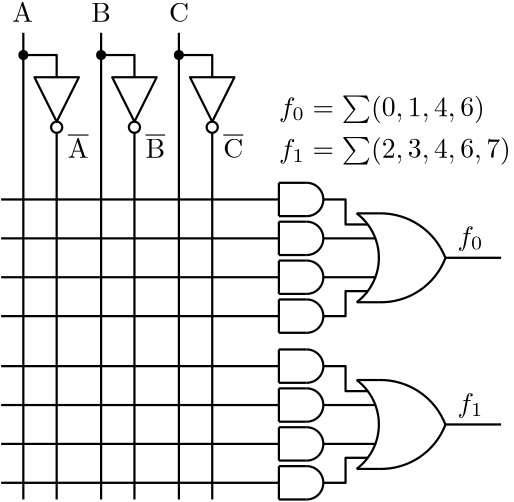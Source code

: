 <?xml version="1.0"?>
<!DOCTYPE ipe SYSTEM "ipe.dtd">
<ipe version="70206" creator="Ipe 7.2.10">
<info created="D:20190815000351" modified="D:20200329211122"/>
<ipestyle name="basic">
<symbol name="arrow/arc(spx)">
<path stroke="sym-stroke" fill="sym-stroke" pen="sym-pen">
0 0 m
-1 0.333 l
-1 -0.333 l
h
</path>
</symbol>
<symbol name="arrow/farc(spx)">
<path stroke="sym-stroke" fill="white" pen="sym-pen">
0 0 m
-1 0.333 l
-1 -0.333 l
h
</path>
</symbol>
<symbol name="arrow/ptarc(spx)">
<path stroke="sym-stroke" fill="sym-stroke" pen="sym-pen">
0 0 m
-1 0.333 l
-0.8 0 l
-1 -0.333 l
h
</path>
</symbol>
<symbol name="arrow/fptarc(spx)">
<path stroke="sym-stroke" fill="white" pen="sym-pen">
0 0 m
-1 0.333 l
-0.8 0 l
-1 -0.333 l
h
</path>
</symbol>
<symbol name="mark/circle(sx)" transformations="translations">
<path fill="sym-stroke">
0.6 0 0 0.6 0 0 e
0.4 0 0 0.4 0 0 e
</path>
</symbol>
<symbol name="mark/disk(sx)" transformations="translations">
<path fill="sym-stroke">
0.6 0 0 0.6 0 0 e
</path>
</symbol>
<symbol name="mark/fdisk(sfx)" transformations="translations">
<group>
<path fill="sym-fill">
0.5 0 0 0.5 0 0 e
</path>
<path fill="sym-stroke" fillrule="eofill">
0.6 0 0 0.6 0 0 e
0.4 0 0 0.4 0 0 e
</path>
</group>
</symbol>
<symbol name="mark/box(sx)" transformations="translations">
<path fill="sym-stroke" fillrule="eofill">
-0.6 -0.6 m
0.6 -0.6 l
0.6 0.6 l
-0.6 0.6 l
h
-0.4 -0.4 m
0.4 -0.4 l
0.4 0.4 l
-0.4 0.4 l
h
</path>
</symbol>
<symbol name="mark/square(sx)" transformations="translations">
<path fill="sym-stroke">
-0.6 -0.6 m
0.6 -0.6 l
0.6 0.6 l
-0.6 0.6 l
h
</path>
</symbol>
<symbol name="mark/fsquare(sfx)" transformations="translations">
<group>
<path fill="sym-fill">
-0.5 -0.5 m
0.5 -0.5 l
0.5 0.5 l
-0.5 0.5 l
h
</path>
<path fill="sym-stroke" fillrule="eofill">
-0.6 -0.6 m
0.6 -0.6 l
0.6 0.6 l
-0.6 0.6 l
h
-0.4 -0.4 m
0.4 -0.4 l
0.4 0.4 l
-0.4 0.4 l
h
</path>
</group>
</symbol>
<symbol name="mark/cross(sx)" transformations="translations">
<group>
<path fill="sym-stroke">
-0.43 -0.57 m
0.57 0.43 l
0.43 0.57 l
-0.57 -0.43 l
h
</path>
<path fill="sym-stroke">
-0.43 0.57 m
0.57 -0.43 l
0.43 -0.57 l
-0.57 0.43 l
h
</path>
</group>
</symbol>
<symbol name="arrow/fnormal(spx)">
<path stroke="sym-stroke" fill="white" pen="sym-pen">
0 0 m
-1 0.333 l
-1 -0.333 l
h
</path>
</symbol>
<symbol name="arrow/pointed(spx)">
<path stroke="sym-stroke" fill="sym-stroke" pen="sym-pen">
0 0 m
-1 0.333 l
-0.8 0 l
-1 -0.333 l
h
</path>
</symbol>
<symbol name="arrow/fpointed(spx)">
<path stroke="sym-stroke" fill="white" pen="sym-pen">
0 0 m
-1 0.333 l
-0.8 0 l
-1 -0.333 l
h
</path>
</symbol>
<symbol name="arrow/linear(spx)">
<path stroke="sym-stroke" pen="sym-pen">
-1 0.333 m
0 0 l
-1 -0.333 l
</path>
</symbol>
<symbol name="arrow/fdouble(spx)">
<path stroke="sym-stroke" fill="white" pen="sym-pen">
0 0 m
-1 0.333 l
-1 -0.333 l
h
-1 0 m
-2 0.333 l
-2 -0.333 l
h
</path>
</symbol>
<symbol name="arrow/double(spx)">
<path stroke="sym-stroke" fill="sym-stroke" pen="sym-pen">
0 0 m
-1 0.333 l
-1 -0.333 l
h
-1 0 m
-2 0.333 l
-2 -0.333 l
h
</path>
</symbol>
<pen name="heavier" value="0.8"/>
<pen name="fat" value="1.2"/>
<pen name="ultrafat" value="2"/>
<symbolsize name="large" value="5"/>
<symbolsize name="small" value="2"/>
<symbolsize name="tiny" value="1.1"/>
<arrowsize name="large" value="10"/>
<arrowsize name="small" value="5"/>
<arrowsize name="tiny" value="3"/>
<color name="red1" value="1 0 0"/>
<color name="red2" value="0.933 0 0"/>
<color name="red3" value="0.804 0 0"/>
<color name="red4" value="0.545 0 0"/>
<color name="green1" value="0 1 0"/>
<color name="green2" value="0 0.933 0"/>
<color name="green3" value="0 0.804 0"/>
<color name="green4" value="0 0.545 0"/>
<color name="green" value="0 1 0"/>
<color name="blue1" value="0 0 1"/>
<color name="blue2" value="0 0 0.933"/>
<color name="blue3" value="0 0 0.804"/>
<color name="blue4" value="0 0 0.545"/>
<color name="yellow" value="1 1 0"/>
<color name="orange" value="1 0.647 0"/>
<color name="gold" value="1 0.843 0"/>
<color name="purple" value="0.627 0.125 0.941"/>
<color name="gray" value="0.745"/>
<color name="brown" value="0.647 0.165 0.165"/>
<color name="navy" value="0 0 0.502"/>
<color name="pink" value="1 0.753 0.796"/>
<color name="seagreen" value="0.18 0.545 0.341"/>
<color name="turquoise" value="0.251 0.878 0.816"/>
<color name="violet" value="0.933 0.51 0.933"/>
<color name="darkblue" value="0 0 0.545"/>
<color name="darkcyan" value="0 0.545 0.545"/>
<color name="darkgray" value="0.663"/>
<color name="darkgreen" value="0 0.392 0"/>
<color name="darkmagenta" value="0.545 0 0.545"/>
<color name="darkorange" value="1 0.549 0"/>
<color name="darkred" value="0.545 0 0"/>
<color name="lightblue" value="0.678 0.847 0.902"/>
<color name="lightcyan" value="0.878 1 1"/>
<color name="lightgray" value="0.827"/>
<color name="lightgreen" value="0.565 0.933 0.565"/>
<color name="lightyellow" value="1 1 0.878"/>
<dashstyle name="dashed1" value="[1] 0"/>
<dashstyle name="dashed2" value="[2] 0"/>
<dashstyle name="dashed3" value="[4] 0"/>
<dashstyle name="dotted1" value="[1 1] 0"/>
<dashstyle name="dotted2" value="[1 2] 0"/>
<dashstyle name="dotted3" value="[1 3] 0"/>
<dashstyle name="dash dotted" value="[4 2 1 2] 0"/>
<dashstyle name="dash dot dotted" value="[4 2 1 2 1 2] 0"/>
<textsize name="large" value="\large"/>
<textsize name="small" value="\small"/>
<textsize name="tiny" value="\tiny"/>
<textsize name="Large" value="\Large"/>
<textsize name="LARGE" value="\LARGE"/>
<textsize name="huge" value="\huge"/>
<textsize name="Huge" value="\Huge"/>
<textsize name="footnote" value="\footnotesize"/>
<textstyle name="center" begin="\begin{center}" end="\end{center}"/>
<textstyle name="itemize" begin="\begin{itemize}" end="\end{itemize}"/>
<textstyle name="item" begin="\begin{itemize}\item{}" end="\end{itemize}"/>
<gridsize name="1 pts" value="1"/>
<gridsize name="2 pts" value="2"/>
<gridsize name="4 pts" value="4"/>
<gridsize name="8 pts (~3 mm)" value="8"/>
<gridsize name="16 pts (~6 mm)" value="16"/>
<gridsize name="32 pts (~12 mm)" value="32"/>
<gridsize name="10 pts (~3.5 mm)" value="10"/>
<gridsize name="20 pts (~7 mm)" value="20"/>
<gridsize name="14 pts (~5 mm)" value="14"/>
<gridsize name="28 pts (~10 mm)" value="28"/>
<gridsize name="56 pts (~20 mm)" value="56"/>
<anglesize name="90 deg" value="90"/>
<anglesize name="60 deg" value="60"/>
<anglesize name="45 deg" value="45"/>
<anglesize name="30 deg" value="30"/>
<anglesize name="22.5 deg" value="22.5"/>
<opacity name="10%" value="0.1"/>
<opacity name="30%" value="0.3"/>
<opacity name="50%" value="0.5"/>
<opacity name="75%" value="0.75"/>
<layout paper="500 300" origin="0 0" frame="500 300"/>
<tiling name="falling" angle="-60" step="4" width="1"/>
<tiling name="rising" angle="30" step="4" width="1"/>
</ipestyle>
<page>
<layer name="alpha"/>
<view layers="alpha" active="alpha"/>
<path layer="alpha" matrix="1 0 0 1 -108 -98" stroke="black" pen="heavier">
112 208 m
212 208 l
</path>
<path matrix="1 0 0 1 -108 -100" stroke="black" pen="heavier">
112 168 m
212 168 l
</path>
<path matrix="1 0 0 1 0 -48" stroke="black" pen="heavier">
164 137 m
184 137 l
</path>
<text matrix="1 0 0 1 -8 -114" transformations="translations" pos="16 288" stroke="black" type="label" width="7.472" height="6.808" depth="0" valign="baseline">A</text>
<text matrix="1 0 0 1 4.4715 -114" transformations="translations" pos="32 288" stroke="black" type="label" width="7.057" height="6.808" depth="0" valign="baseline">B</text>
<text matrix="1 0 0 1 16.4025 -114" transformations="translations" pos="48 288" stroke="black" type="label" width="7.195" height="6.808" depth="0" valign="baseline">C</text>
<text matrix="1 0 0 1 12 -163" transformations="translations" pos="16 288" stroke="black" type="label" width="7.472" height="8.8" depth="0" valign="baseline" style="math">\mathrm{\overline{A}}</text>
<text matrix="1 0 0 1 40 -163" transformations="translations" pos="16 288" stroke="black" type="label" width="7.057" height="8.8" depth="0" valign="baseline" style="math">\mathrm{\overline{B}}</text>
<text matrix="1 0 0 1 68 -163" transformations="translations" pos="16 288" stroke="black" type="label" width="7.195" height="8.8" depth="0" valign="baseline" style="math">\mathrm{\overline{C}}</text>
<path matrix="0 -1 1 0 -120 266" stroke="black" pen="heavier">
112 208 m
112 192 l
128 200 l
h
</path>
<path matrix="0 -1 1 0 -168 311" stroke="black" pen="heavier">
2 0 0 2 175 248 e
</path>
<path matrix="0 -1 1 0 -148 266" stroke="black" pen="heavier">
112 208 m
112 192 l
128 200 l
h
</path>
<path matrix="0 -1 1 0 -196 311" stroke="black" pen="heavier">
2 0 0 2 175 248 e
</path>
<path matrix="0 -1 1 0 -176 266" stroke="black" pen="heavier">
112 208 m
112 192 l
128 200 l
h
</path>
<path matrix="0 -1 1 0 -224 311" stroke="black" pen="heavier">
2 0 0 2 175 248 e
</path>
<path matrix="1 0 0 1 0 -48" stroke="black" pen="heavier">
12 218 m
12 50 l
</path>
<path matrix="1 0 0 1 0 -48" stroke="black" pen="heavier">
40 218 m
40 50 l
</path>
<path matrix="1 0 0 1 0 -48" stroke="black" pen="heavier">
68 218 m
68 50 l
</path>
<use matrix="1 0 0 1 -108 -98" name="mark/disk(sx)" pos="120 260" size="normal" stroke="black"/>
<use matrix="1 0 0 1 -108 -98" name="mark/disk(sx)" pos="148 260" size="normal" stroke="black"/>
<use matrix="1 0 0 1 -108 -98" name="mark/disk(sx)" pos="176 260" size="normal" stroke="black"/>
<path matrix="1 0 0 1 -108 -98" stroke="black" pen="heavier">
120 260 m
132 260 l
132 252 l
</path>
<path matrix="1 0 0 1 -80 -98" stroke="black" pen="heavier">
120 260 m
132 260 l
132 252 l
</path>
<path matrix="1 0 0 1 -52 -98" stroke="black" pen="heavier">
120 260 m
132 260 l
132 252 l
</path>
<path matrix="1 0 0 1 0 -48" stroke="black" pen="heavier">
24 182 m
24 50 l
</path>
<path matrix="1 0 0 1 0 -48" stroke="black" pen="heavier">
52 182 m
52 50 l
</path>
<path matrix="1 0 0 1 0 -48" stroke="black" pen="heavier">
80 182 m
80 50 l
</path>
<text matrix="1 0 0 1 -85.6735 44.502" transformations="translations" pos="254 49" stroke="black" type="label" width="9.347" height="6.926" depth="1.93" valign="baseline" style="math">f_0</text>
<text matrix="1 0 0 1 -85.6735 -15.498" transformations="translations" pos="254 49" stroke="black" type="label" width="9.347" height="6.926" depth="1.93" valign="baseline" style="math">f_1</text>
<text matrix="1 0 0 1 -37 -85" transformations="translations" pos="141 225" stroke="black" type="label" width="74.104" height="7.473" depth="2.49" valign="baseline" style="math">f_{0}=\sum(0,1,4,6)</text>
<text matrix="1 0 0 1 -37 -100" transformations="translations" pos="141 225" stroke="black" type="label" width="83.513" height="7.473" depth="2.49" valign="baseline" style="math">f_{1}=\sum(2,3,4,6,7)</text>
<group matrix="1 0 0 1 0 -48">
<path stroke="black" pen="heavier">
104 164 m
104 152 l
</path>
<path stroke="black" pen="heavier">
114 164 m
0 -6 -6 0 114 158 114 152 a
</path>
<path matrix="1 0 0 1 -6 -4" stroke="black" pen="heavier">
110 168 m
120 168 l
</path>
<path matrix="1 0 0 1 -6 4" stroke="black" pen="heavier">
110 148 m
120 148 l
</path>
</group>
<group matrix="1 0 0 1 0 -62">
<path stroke="black" pen="heavier">
104 164 m
104 152 l
</path>
<path stroke="black" pen="heavier">
114 164 m
0 -6 -6 0 114 158 114 152 a
</path>
<path matrix="1 0 0 1 -6 -4" stroke="black" pen="heavier">
110 168 m
120 168 l
</path>
<path matrix="1 0 0 1 -6 4" stroke="black" pen="heavier">
110 148 m
120 148 l
</path>
</group>
<group matrix="1 0 0 1 0 -76">
<path stroke="black" pen="heavier">
104 164 m
104 152 l
</path>
<path stroke="black" pen="heavier">
114 164 m
0 -6 -6 0 114 158 114 152 a
</path>
<path matrix="1 0 0 1 -6 -4" stroke="black" pen="heavier">
110 168 m
120 168 l
</path>
<path matrix="1 0 0 1 -6 4" stroke="black" pen="heavier">
110 148 m
120 148 l
</path>
</group>
<group matrix="1 0 0 1 0 -90">
<path stroke="black" pen="heavier">
104 164 m
104 152 l
</path>
<path stroke="black" pen="heavier">
114 164 m
0 -6 -6 0 114 158 114 152 a
</path>
<path matrix="1 0 0 1 -6 -4" stroke="black" pen="heavier">
110 168 m
120 168 l
</path>
<path matrix="1 0 0 1 -6 4" stroke="black" pen="heavier">
110 148 m
120 148 l
</path>
</group>
<group matrix="0 1 -1 0 243.997 -286.997">
<path stroke="black" pen="heavier">
392 112 m
392 104 l
</path>
<path stroke="black" pen="heavier">
360 112 m
360 104 l
</path>
<path matrix="1 0 0 1 168 -152" stroke="black" pen="heavier">
192 264 m
20 0 0 20 208 276 224 264 a
</path>
<path matrix="1 0 0 1 40 40" stroke="black" pen="heavier">
320 64 m
24.8577 0 0 24.8577 344.846 63.2305 336 40 a
</path>
<path stroke="black" pen="heavier">
392 104 m
-25.1057 0 0 25.1057 366.9 103.462 375.834 80 a
</path>
</group>
<path matrix="1 0 0 1 0 -48" stroke="black" pen="heavier">
120 158 m
128 158 l
128 149 l
136 149 l
</path>
<path matrix="1 0 0 1 0 -48" stroke="black" pen="heavier">
120 144 m
139 144 l
</path>
<path matrix="1 0 0 1 0 -48" stroke="black" pen="heavier">
120 130 m
139 130 l
</path>
<path matrix="1 0 0 1 0 -48" stroke="black" pen="heavier">
120 116 m
128 116 l
128 125 l
136 125 l
</path>
<path matrix="1 0 0 1 -108 -86" stroke="black" pen="heavier">
112 168 m
212 168 l
</path>
<path matrix="1 0 0 1 -108 -72" stroke="black" pen="heavier">
112 168 m
212 168 l
</path>
<group matrix="1 0 0 1 0 -108">
<path stroke="black" pen="heavier">
104 164 m
104 152 l
</path>
<path stroke="black" pen="heavier">
114 164 m
0 -6 -6 0 114 158 114 152 a
</path>
<path matrix="1 0 0 1 -6 -4" stroke="black" pen="heavier">
110 168 m
120 168 l
</path>
<path matrix="1 0 0 1 -6 4" stroke="black" pen="heavier">
110 148 m
120 148 l
</path>
</group>
<group matrix="1 0 0 1 0 -122">
<path stroke="black" pen="heavier">
104 164 m
104 152 l
</path>
<path stroke="black" pen="heavier">
114 164 m
0 -6 -6 0 114 158 114 152 a
</path>
<path matrix="1 0 0 1 -6 -4" stroke="black" pen="heavier">
110 168 m
120 168 l
</path>
<path matrix="1 0 0 1 -6 4" stroke="black" pen="heavier">
110 148 m
120 148 l
</path>
</group>
<group matrix="1 0 0 1 0 -136">
<path stroke="black" pen="heavier">
104 164 m
104 152 l
</path>
<path stroke="black" pen="heavier">
114 164 m
0 -6 -6 0 114 158 114 152 a
</path>
<path matrix="1 0 0 1 -6 -4" stroke="black" pen="heavier">
110 168 m
120 168 l
</path>
<path matrix="1 0 0 1 -6 4" stroke="black" pen="heavier">
110 148 m
120 148 l
</path>
</group>
<group matrix="1 0 0 1 0 -150">
<path stroke="black" pen="heavier">
104 164 m
104 152 l
</path>
<path stroke="black" pen="heavier">
114 164 m
0 -6 -6 0 114 158 114 152 a
</path>
<path matrix="1 0 0 1 -6 -4" stroke="black" pen="heavier">
110 168 m
120 168 l
</path>
<path matrix="1 0 0 1 -6 4" stroke="black" pen="heavier">
110 148 m
120 148 l
</path>
</group>
<group matrix="0 1 -1 0 243.997 -346.997">
<path stroke="black" pen="heavier">
392 112 m
392 104 l
</path>
<path stroke="black" pen="heavier">
360 112 m
360 104 l
</path>
<path matrix="1 0 0 1 168 -152" stroke="black" pen="heavier">
192 264 m
20 0 0 20 208 276 224 264 a
</path>
<path matrix="1 0 0 1 40 40" stroke="black" pen="heavier">
320 64 m
24.8577 0 0 24.8577 344.846 63.2305 336 40 a
</path>
<path stroke="black" pen="heavier">
392 104 m
-25.1057 0 0 25.1057 366.9 103.462 375.834 80 a
</path>
</group>
<path matrix="1 0 0 1 0 -108" stroke="black" pen="heavier">
120 158 m
128 158 l
128 149 l
136 149 l
</path>
<path matrix="1 0 0 1 0 -108" stroke="black" pen="heavier">
120 144 m
139 144 l
</path>
<path matrix="1 0 0 1 0 -108" stroke="black" pen="heavier">
120 130 m
139 130 l
</path>
<path matrix="1 0 0 1 0 -108" stroke="black" pen="heavier">
120 116 m
128 116 l
128 125 l
136 125 l
</path>
<path matrix="1 0 0 1 -108 -158" stroke="black" pen="heavier">
112 208 m
212 208 l
</path>
<path matrix="1 0 0 1 -108 -160" stroke="black" pen="heavier">
112 168 m
212 168 l
</path>
<path matrix="1 0 0 1 -108 -146" stroke="black" pen="heavier">
112 168 m
212 168 l
</path>
<path matrix="1 0 0 1 -108 -132" stroke="black" pen="heavier">
112 168 m
212 168 l
</path>
<path matrix="1 0 0 1 0 -108" stroke="black" pen="heavier">
164 137 m
184 137 l
</path>
</page>
</ipe>
